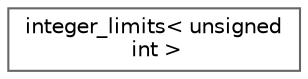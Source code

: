 digraph "Graphical Class Hierarchy"
{
 // LATEX_PDF_SIZE
  bgcolor="transparent";
  edge [fontname=Helvetica,fontsize=10,labelfontname=Helvetica,labelfontsize=10];
  node [fontname=Helvetica,fontsize=10,shape=box,height=0.2,width=0.4];
  rankdir="LR";
  Node0 [id="Node000000",label="integer_limits\< unsigned\l int \>",height=0.2,width=0.4,color="grey40", fillcolor="white", style="filled",URL="$structinteger__limits.html",tooltip=" "];
}

